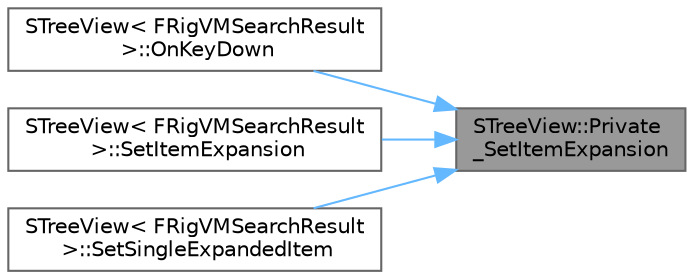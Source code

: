 digraph "STreeView::Private_SetItemExpansion"
{
 // INTERACTIVE_SVG=YES
 // LATEX_PDF_SIZE
  bgcolor="transparent";
  edge [fontname=Helvetica,fontsize=10,labelfontname=Helvetica,labelfontsize=10];
  node [fontname=Helvetica,fontsize=10,shape=box,height=0.2,width=0.4];
  rankdir="RL";
  Node1 [id="Node000001",label="STreeView::Private\l_SetItemExpansion",height=0.2,width=0.4,color="gray40", fillcolor="grey60", style="filled", fontcolor="black",tooltip="Set whether some data item is expanded or not."];
  Node1 -> Node2 [id="edge1_Node000001_Node000002",dir="back",color="steelblue1",style="solid",tooltip=" "];
  Node2 [id="Node000002",label="STreeView\< FRigVMSearchResult\l \>::OnKeyDown",height=0.2,width=0.4,color="grey40", fillcolor="white", style="filled",URL="$de/d1d/classSTreeView.html#a9591fc269f6b6b04e2bd32095c82a39c",tooltip=" "];
  Node1 -> Node3 [id="edge2_Node000001_Node000003",dir="back",color="steelblue1",style="solid",tooltip=" "];
  Node3 [id="Node000003",label="STreeView\< FRigVMSearchResult\l \>::SetItemExpansion",height=0.2,width=0.4,color="grey40", fillcolor="white", style="filled",URL="$de/d1d/classSTreeView.html#a4ab47d77ca4e7c9e6fd27d70b8a734c4",tooltip=" "];
  Node1 -> Node4 [id="edge3_Node000001_Node000004",dir="back",color="steelblue1",style="solid",tooltip=" "];
  Node4 [id="Node000004",label="STreeView\< FRigVMSearchResult\l \>::SetSingleExpandedItem",height=0.2,width=0.4,color="grey40", fillcolor="white", style="filled",URL="$de/d1d/classSTreeView.html#a6740fd2506fe16dc9a0f21bb42d517e5",tooltip=" "];
}
